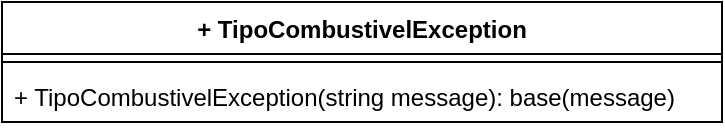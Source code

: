 <mxfile version="12.2.0" type="device" pages="1"><diagram id="-L9IpRQf3EQlU6v8rdQ8" name="Page-1"><mxGraphModel dx="984" dy="349" grid="1" gridSize="10" guides="1" tooltips="1" connect="1" arrows="1" fold="1" page="1" pageScale="1" pageWidth="1169" pageHeight="827" math="0" shadow="0"><root><mxCell id="0"/><mxCell id="1" parent="0"/><mxCell id="MYMX8F3CuHnzxPZbWVWI-5" value="+ TipoCombustivelException" style="swimlane;fontStyle=1;align=center;verticalAlign=top;childLayout=stackLayout;horizontal=1;startSize=26;horizontalStack=0;resizeParent=1;resizeParentMax=0;resizeLast=0;collapsible=1;marginBottom=0;" vertex="1" parent="1"><mxGeometry x="10" y="70" width="360" height="60" as="geometry"/></mxCell><mxCell id="MYMX8F3CuHnzxPZbWVWI-7" value="" style="line;strokeWidth=1;fillColor=none;align=left;verticalAlign=middle;spacingTop=-1;spacingLeft=3;spacingRight=3;rotatable=0;labelPosition=right;points=[];portConstraint=eastwest;" vertex="1" parent="MYMX8F3CuHnzxPZbWVWI-5"><mxGeometry y="26" width="360" height="8" as="geometry"/></mxCell><mxCell id="MYMX8F3CuHnzxPZbWVWI-8" value="+ TipoCombustivelException(string message): base(message)" style="text;strokeColor=none;fillColor=none;align=left;verticalAlign=top;spacingLeft=4;spacingRight=4;overflow=hidden;rotatable=0;points=[[0,0.5],[1,0.5]];portConstraint=eastwest;" vertex="1" parent="MYMX8F3CuHnzxPZbWVWI-5"><mxGeometry y="34" width="360" height="26" as="geometry"/></mxCell></root></mxGraphModel></diagram></mxfile>